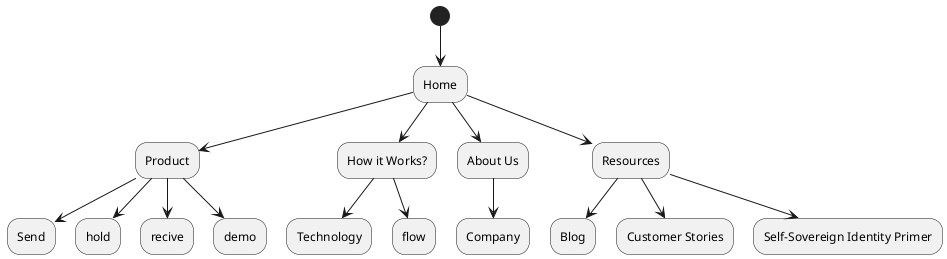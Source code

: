 @startuml
(*) --> "Home" as home
home --> "Product" as product
home --> "How it Works?" as how
home --> "About Us" as about
home --> "Resources" as resources

product --> "Send" as send
product --> "hold" as hold
product --> "recive" as recive
product --> "demo" as demo 

resources --> "Blog" as blog
resources --> "Customer Stories"
resources --> "Self-Sovereign Identity Primer"
about --> "Company"


how --> "Technology" as tech
how --> "flow" as flow
@enduml
